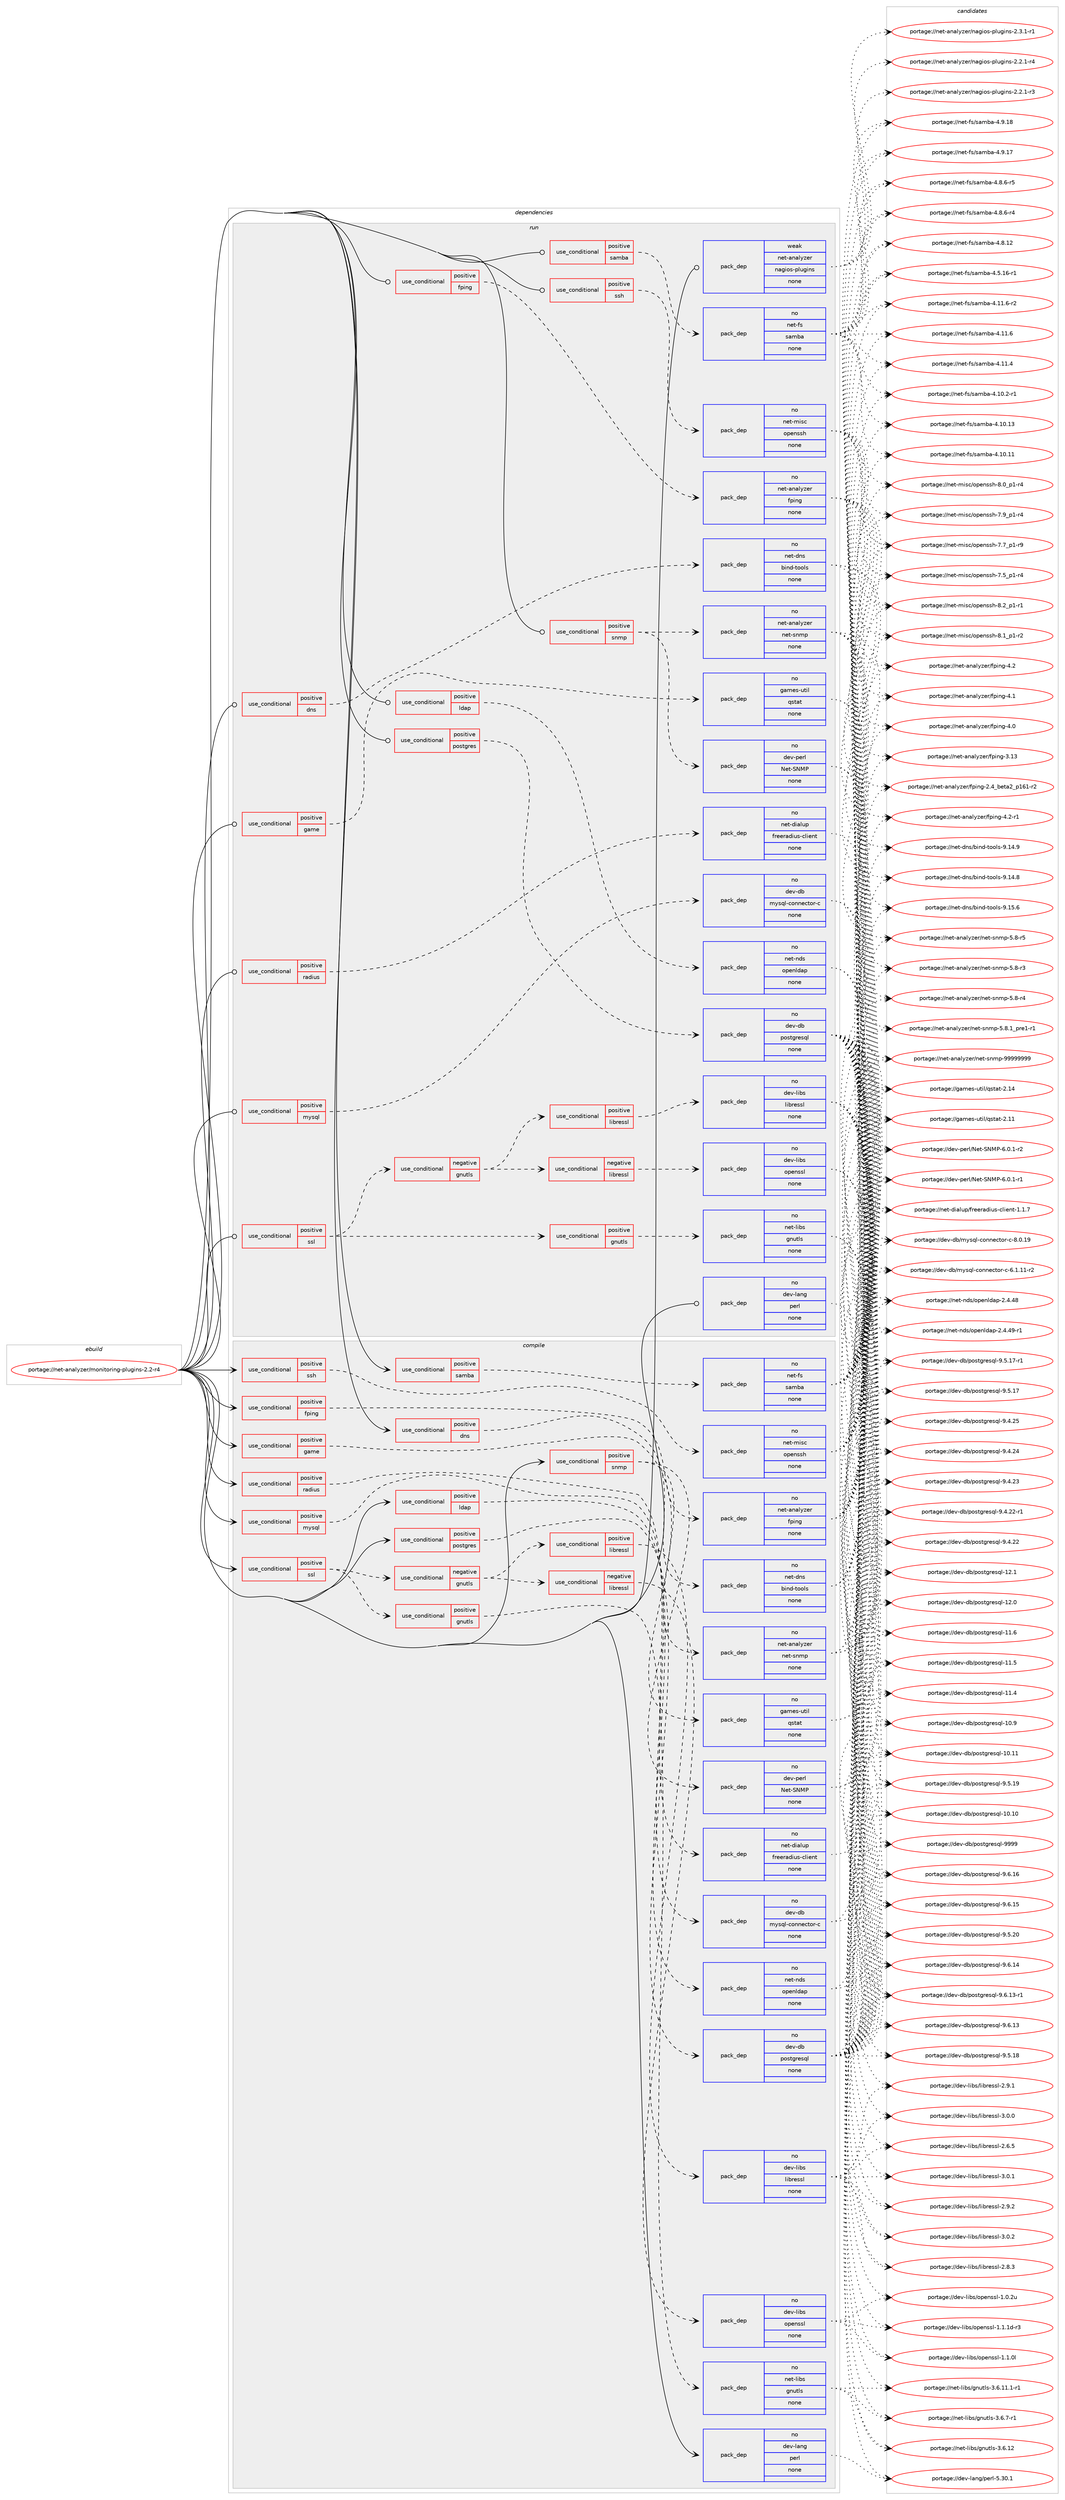 digraph prolog {

# *************
# Graph options
# *************

newrank=true;
concentrate=true;
compound=true;
graph [rankdir=LR,fontname=Helvetica,fontsize=10,ranksep=1.5];#, ranksep=2.5, nodesep=0.2];
edge  [arrowhead=vee];
node  [fontname=Helvetica,fontsize=10];

# **********
# The ebuild
# **********

subgraph cluster_leftcol {
color=gray;
rank=same;
label=<<i>ebuild</i>>;
id [label="portage://net-analyzer/monitoring-plugins-2.2-r4", color=red, width=4, href="../net-analyzer/monitoring-plugins-2.2-r4.svg"];
}

# ****************
# The dependencies
# ****************

subgraph cluster_midcol {
color=gray;
label=<<i>dependencies</i>>;
subgraph cluster_compile {
fillcolor="#eeeeee";
style=filled;
label=<<i>compile</i>>;
subgraph cond35159 {
dependency155794 [label=<<TABLE BORDER="0" CELLBORDER="1" CELLSPACING="0" CELLPADDING="4"><TR><TD ROWSPAN="3" CELLPADDING="10">use_conditional</TD></TR><TR><TD>positive</TD></TR><TR><TD>dns</TD></TR></TABLE>>, shape=none, color=red];
subgraph pack118074 {
dependency155795 [label=<<TABLE BORDER="0" CELLBORDER="1" CELLSPACING="0" CELLPADDING="4" WIDTH="220"><TR><TD ROWSPAN="6" CELLPADDING="30">pack_dep</TD></TR><TR><TD WIDTH="110">no</TD></TR><TR><TD>net-dns</TD></TR><TR><TD>bind-tools</TD></TR><TR><TD>none</TD></TR><TR><TD></TD></TR></TABLE>>, shape=none, color=blue];
}
dependency155794:e -> dependency155795:w [weight=20,style="dashed",arrowhead="vee"];
}
id:e -> dependency155794:w [weight=20,style="solid",arrowhead="vee"];
subgraph cond35160 {
dependency155796 [label=<<TABLE BORDER="0" CELLBORDER="1" CELLSPACING="0" CELLPADDING="4"><TR><TD ROWSPAN="3" CELLPADDING="10">use_conditional</TD></TR><TR><TD>positive</TD></TR><TR><TD>fping</TD></TR></TABLE>>, shape=none, color=red];
subgraph pack118075 {
dependency155797 [label=<<TABLE BORDER="0" CELLBORDER="1" CELLSPACING="0" CELLPADDING="4" WIDTH="220"><TR><TD ROWSPAN="6" CELLPADDING="30">pack_dep</TD></TR><TR><TD WIDTH="110">no</TD></TR><TR><TD>net-analyzer</TD></TR><TR><TD>fping</TD></TR><TR><TD>none</TD></TR><TR><TD></TD></TR></TABLE>>, shape=none, color=blue];
}
dependency155796:e -> dependency155797:w [weight=20,style="dashed",arrowhead="vee"];
}
id:e -> dependency155796:w [weight=20,style="solid",arrowhead="vee"];
subgraph cond35161 {
dependency155798 [label=<<TABLE BORDER="0" CELLBORDER="1" CELLSPACING="0" CELLPADDING="4"><TR><TD ROWSPAN="3" CELLPADDING="10">use_conditional</TD></TR><TR><TD>positive</TD></TR><TR><TD>game</TD></TR></TABLE>>, shape=none, color=red];
subgraph pack118076 {
dependency155799 [label=<<TABLE BORDER="0" CELLBORDER="1" CELLSPACING="0" CELLPADDING="4" WIDTH="220"><TR><TD ROWSPAN="6" CELLPADDING="30">pack_dep</TD></TR><TR><TD WIDTH="110">no</TD></TR><TR><TD>games-util</TD></TR><TR><TD>qstat</TD></TR><TR><TD>none</TD></TR><TR><TD></TD></TR></TABLE>>, shape=none, color=blue];
}
dependency155798:e -> dependency155799:w [weight=20,style="dashed",arrowhead="vee"];
}
id:e -> dependency155798:w [weight=20,style="solid",arrowhead="vee"];
subgraph cond35162 {
dependency155800 [label=<<TABLE BORDER="0" CELLBORDER="1" CELLSPACING="0" CELLPADDING="4"><TR><TD ROWSPAN="3" CELLPADDING="10">use_conditional</TD></TR><TR><TD>positive</TD></TR><TR><TD>ldap</TD></TR></TABLE>>, shape=none, color=red];
subgraph pack118077 {
dependency155801 [label=<<TABLE BORDER="0" CELLBORDER="1" CELLSPACING="0" CELLPADDING="4" WIDTH="220"><TR><TD ROWSPAN="6" CELLPADDING="30">pack_dep</TD></TR><TR><TD WIDTH="110">no</TD></TR><TR><TD>net-nds</TD></TR><TR><TD>openldap</TD></TR><TR><TD>none</TD></TR><TR><TD></TD></TR></TABLE>>, shape=none, color=blue];
}
dependency155800:e -> dependency155801:w [weight=20,style="dashed",arrowhead="vee"];
}
id:e -> dependency155800:w [weight=20,style="solid",arrowhead="vee"];
subgraph cond35163 {
dependency155802 [label=<<TABLE BORDER="0" CELLBORDER="1" CELLSPACING="0" CELLPADDING="4"><TR><TD ROWSPAN="3" CELLPADDING="10">use_conditional</TD></TR><TR><TD>positive</TD></TR><TR><TD>mysql</TD></TR></TABLE>>, shape=none, color=red];
subgraph pack118078 {
dependency155803 [label=<<TABLE BORDER="0" CELLBORDER="1" CELLSPACING="0" CELLPADDING="4" WIDTH="220"><TR><TD ROWSPAN="6" CELLPADDING="30">pack_dep</TD></TR><TR><TD WIDTH="110">no</TD></TR><TR><TD>dev-db</TD></TR><TR><TD>mysql-connector-c</TD></TR><TR><TD>none</TD></TR><TR><TD></TD></TR></TABLE>>, shape=none, color=blue];
}
dependency155802:e -> dependency155803:w [weight=20,style="dashed",arrowhead="vee"];
}
id:e -> dependency155802:w [weight=20,style="solid",arrowhead="vee"];
subgraph cond35164 {
dependency155804 [label=<<TABLE BORDER="0" CELLBORDER="1" CELLSPACING="0" CELLPADDING="4"><TR><TD ROWSPAN="3" CELLPADDING="10">use_conditional</TD></TR><TR><TD>positive</TD></TR><TR><TD>postgres</TD></TR></TABLE>>, shape=none, color=red];
subgraph pack118079 {
dependency155805 [label=<<TABLE BORDER="0" CELLBORDER="1" CELLSPACING="0" CELLPADDING="4" WIDTH="220"><TR><TD ROWSPAN="6" CELLPADDING="30">pack_dep</TD></TR><TR><TD WIDTH="110">no</TD></TR><TR><TD>dev-db</TD></TR><TR><TD>postgresql</TD></TR><TR><TD>none</TD></TR><TR><TD></TD></TR></TABLE>>, shape=none, color=blue];
}
dependency155804:e -> dependency155805:w [weight=20,style="dashed",arrowhead="vee"];
}
id:e -> dependency155804:w [weight=20,style="solid",arrowhead="vee"];
subgraph cond35165 {
dependency155806 [label=<<TABLE BORDER="0" CELLBORDER="1" CELLSPACING="0" CELLPADDING="4"><TR><TD ROWSPAN="3" CELLPADDING="10">use_conditional</TD></TR><TR><TD>positive</TD></TR><TR><TD>radius</TD></TR></TABLE>>, shape=none, color=red];
subgraph pack118080 {
dependency155807 [label=<<TABLE BORDER="0" CELLBORDER="1" CELLSPACING="0" CELLPADDING="4" WIDTH="220"><TR><TD ROWSPAN="6" CELLPADDING="30">pack_dep</TD></TR><TR><TD WIDTH="110">no</TD></TR><TR><TD>net-dialup</TD></TR><TR><TD>freeradius-client</TD></TR><TR><TD>none</TD></TR><TR><TD></TD></TR></TABLE>>, shape=none, color=blue];
}
dependency155806:e -> dependency155807:w [weight=20,style="dashed",arrowhead="vee"];
}
id:e -> dependency155806:w [weight=20,style="solid",arrowhead="vee"];
subgraph cond35166 {
dependency155808 [label=<<TABLE BORDER="0" CELLBORDER="1" CELLSPACING="0" CELLPADDING="4"><TR><TD ROWSPAN="3" CELLPADDING="10">use_conditional</TD></TR><TR><TD>positive</TD></TR><TR><TD>samba</TD></TR></TABLE>>, shape=none, color=red];
subgraph pack118081 {
dependency155809 [label=<<TABLE BORDER="0" CELLBORDER="1" CELLSPACING="0" CELLPADDING="4" WIDTH="220"><TR><TD ROWSPAN="6" CELLPADDING="30">pack_dep</TD></TR><TR><TD WIDTH="110">no</TD></TR><TR><TD>net-fs</TD></TR><TR><TD>samba</TD></TR><TR><TD>none</TD></TR><TR><TD></TD></TR></TABLE>>, shape=none, color=blue];
}
dependency155808:e -> dependency155809:w [weight=20,style="dashed",arrowhead="vee"];
}
id:e -> dependency155808:w [weight=20,style="solid",arrowhead="vee"];
subgraph cond35167 {
dependency155810 [label=<<TABLE BORDER="0" CELLBORDER="1" CELLSPACING="0" CELLPADDING="4"><TR><TD ROWSPAN="3" CELLPADDING="10">use_conditional</TD></TR><TR><TD>positive</TD></TR><TR><TD>snmp</TD></TR></TABLE>>, shape=none, color=red];
subgraph pack118082 {
dependency155811 [label=<<TABLE BORDER="0" CELLBORDER="1" CELLSPACING="0" CELLPADDING="4" WIDTH="220"><TR><TD ROWSPAN="6" CELLPADDING="30">pack_dep</TD></TR><TR><TD WIDTH="110">no</TD></TR><TR><TD>dev-perl</TD></TR><TR><TD>Net-SNMP</TD></TR><TR><TD>none</TD></TR><TR><TD></TD></TR></TABLE>>, shape=none, color=blue];
}
dependency155810:e -> dependency155811:w [weight=20,style="dashed",arrowhead="vee"];
subgraph pack118083 {
dependency155812 [label=<<TABLE BORDER="0" CELLBORDER="1" CELLSPACING="0" CELLPADDING="4" WIDTH="220"><TR><TD ROWSPAN="6" CELLPADDING="30">pack_dep</TD></TR><TR><TD WIDTH="110">no</TD></TR><TR><TD>net-analyzer</TD></TR><TR><TD>net-snmp</TD></TR><TR><TD>none</TD></TR><TR><TD></TD></TR></TABLE>>, shape=none, color=blue];
}
dependency155810:e -> dependency155812:w [weight=20,style="dashed",arrowhead="vee"];
}
id:e -> dependency155810:w [weight=20,style="solid",arrowhead="vee"];
subgraph cond35168 {
dependency155813 [label=<<TABLE BORDER="0" CELLBORDER="1" CELLSPACING="0" CELLPADDING="4"><TR><TD ROWSPAN="3" CELLPADDING="10">use_conditional</TD></TR><TR><TD>positive</TD></TR><TR><TD>ssh</TD></TR></TABLE>>, shape=none, color=red];
subgraph pack118084 {
dependency155814 [label=<<TABLE BORDER="0" CELLBORDER="1" CELLSPACING="0" CELLPADDING="4" WIDTH="220"><TR><TD ROWSPAN="6" CELLPADDING="30">pack_dep</TD></TR><TR><TD WIDTH="110">no</TD></TR><TR><TD>net-misc</TD></TR><TR><TD>openssh</TD></TR><TR><TD>none</TD></TR><TR><TD></TD></TR></TABLE>>, shape=none, color=blue];
}
dependency155813:e -> dependency155814:w [weight=20,style="dashed",arrowhead="vee"];
}
id:e -> dependency155813:w [weight=20,style="solid",arrowhead="vee"];
subgraph cond35169 {
dependency155815 [label=<<TABLE BORDER="0" CELLBORDER="1" CELLSPACING="0" CELLPADDING="4"><TR><TD ROWSPAN="3" CELLPADDING="10">use_conditional</TD></TR><TR><TD>positive</TD></TR><TR><TD>ssl</TD></TR></TABLE>>, shape=none, color=red];
subgraph cond35170 {
dependency155816 [label=<<TABLE BORDER="0" CELLBORDER="1" CELLSPACING="0" CELLPADDING="4"><TR><TD ROWSPAN="3" CELLPADDING="10">use_conditional</TD></TR><TR><TD>negative</TD></TR><TR><TD>gnutls</TD></TR></TABLE>>, shape=none, color=red];
subgraph cond35171 {
dependency155817 [label=<<TABLE BORDER="0" CELLBORDER="1" CELLSPACING="0" CELLPADDING="4"><TR><TD ROWSPAN="3" CELLPADDING="10">use_conditional</TD></TR><TR><TD>negative</TD></TR><TR><TD>libressl</TD></TR></TABLE>>, shape=none, color=red];
subgraph pack118085 {
dependency155818 [label=<<TABLE BORDER="0" CELLBORDER="1" CELLSPACING="0" CELLPADDING="4" WIDTH="220"><TR><TD ROWSPAN="6" CELLPADDING="30">pack_dep</TD></TR><TR><TD WIDTH="110">no</TD></TR><TR><TD>dev-libs</TD></TR><TR><TD>openssl</TD></TR><TR><TD>none</TD></TR><TR><TD></TD></TR></TABLE>>, shape=none, color=blue];
}
dependency155817:e -> dependency155818:w [weight=20,style="dashed",arrowhead="vee"];
}
dependency155816:e -> dependency155817:w [weight=20,style="dashed",arrowhead="vee"];
subgraph cond35172 {
dependency155819 [label=<<TABLE BORDER="0" CELLBORDER="1" CELLSPACING="0" CELLPADDING="4"><TR><TD ROWSPAN="3" CELLPADDING="10">use_conditional</TD></TR><TR><TD>positive</TD></TR><TR><TD>libressl</TD></TR></TABLE>>, shape=none, color=red];
subgraph pack118086 {
dependency155820 [label=<<TABLE BORDER="0" CELLBORDER="1" CELLSPACING="0" CELLPADDING="4" WIDTH="220"><TR><TD ROWSPAN="6" CELLPADDING="30">pack_dep</TD></TR><TR><TD WIDTH="110">no</TD></TR><TR><TD>dev-libs</TD></TR><TR><TD>libressl</TD></TR><TR><TD>none</TD></TR><TR><TD></TD></TR></TABLE>>, shape=none, color=blue];
}
dependency155819:e -> dependency155820:w [weight=20,style="dashed",arrowhead="vee"];
}
dependency155816:e -> dependency155819:w [weight=20,style="dashed",arrowhead="vee"];
}
dependency155815:e -> dependency155816:w [weight=20,style="dashed",arrowhead="vee"];
subgraph cond35173 {
dependency155821 [label=<<TABLE BORDER="0" CELLBORDER="1" CELLSPACING="0" CELLPADDING="4"><TR><TD ROWSPAN="3" CELLPADDING="10">use_conditional</TD></TR><TR><TD>positive</TD></TR><TR><TD>gnutls</TD></TR></TABLE>>, shape=none, color=red];
subgraph pack118087 {
dependency155822 [label=<<TABLE BORDER="0" CELLBORDER="1" CELLSPACING="0" CELLPADDING="4" WIDTH="220"><TR><TD ROWSPAN="6" CELLPADDING="30">pack_dep</TD></TR><TR><TD WIDTH="110">no</TD></TR><TR><TD>net-libs</TD></TR><TR><TD>gnutls</TD></TR><TR><TD>none</TD></TR><TR><TD></TD></TR></TABLE>>, shape=none, color=blue];
}
dependency155821:e -> dependency155822:w [weight=20,style="dashed",arrowhead="vee"];
}
dependency155815:e -> dependency155821:w [weight=20,style="dashed",arrowhead="vee"];
}
id:e -> dependency155815:w [weight=20,style="solid",arrowhead="vee"];
subgraph pack118088 {
dependency155823 [label=<<TABLE BORDER="0" CELLBORDER="1" CELLSPACING="0" CELLPADDING="4" WIDTH="220"><TR><TD ROWSPAN="6" CELLPADDING="30">pack_dep</TD></TR><TR><TD WIDTH="110">no</TD></TR><TR><TD>dev-lang</TD></TR><TR><TD>perl</TD></TR><TR><TD>none</TD></TR><TR><TD></TD></TR></TABLE>>, shape=none, color=blue];
}
id:e -> dependency155823:w [weight=20,style="solid",arrowhead="vee"];
}
subgraph cluster_compileandrun {
fillcolor="#eeeeee";
style=filled;
label=<<i>compile and run</i>>;
}
subgraph cluster_run {
fillcolor="#eeeeee";
style=filled;
label=<<i>run</i>>;
subgraph cond35174 {
dependency155824 [label=<<TABLE BORDER="0" CELLBORDER="1" CELLSPACING="0" CELLPADDING="4"><TR><TD ROWSPAN="3" CELLPADDING="10">use_conditional</TD></TR><TR><TD>positive</TD></TR><TR><TD>dns</TD></TR></TABLE>>, shape=none, color=red];
subgraph pack118089 {
dependency155825 [label=<<TABLE BORDER="0" CELLBORDER="1" CELLSPACING="0" CELLPADDING="4" WIDTH="220"><TR><TD ROWSPAN="6" CELLPADDING="30">pack_dep</TD></TR><TR><TD WIDTH="110">no</TD></TR><TR><TD>net-dns</TD></TR><TR><TD>bind-tools</TD></TR><TR><TD>none</TD></TR><TR><TD></TD></TR></TABLE>>, shape=none, color=blue];
}
dependency155824:e -> dependency155825:w [weight=20,style="dashed",arrowhead="vee"];
}
id:e -> dependency155824:w [weight=20,style="solid",arrowhead="odot"];
subgraph cond35175 {
dependency155826 [label=<<TABLE BORDER="0" CELLBORDER="1" CELLSPACING="0" CELLPADDING="4"><TR><TD ROWSPAN="3" CELLPADDING="10">use_conditional</TD></TR><TR><TD>positive</TD></TR><TR><TD>fping</TD></TR></TABLE>>, shape=none, color=red];
subgraph pack118090 {
dependency155827 [label=<<TABLE BORDER="0" CELLBORDER="1" CELLSPACING="0" CELLPADDING="4" WIDTH="220"><TR><TD ROWSPAN="6" CELLPADDING="30">pack_dep</TD></TR><TR><TD WIDTH="110">no</TD></TR><TR><TD>net-analyzer</TD></TR><TR><TD>fping</TD></TR><TR><TD>none</TD></TR><TR><TD></TD></TR></TABLE>>, shape=none, color=blue];
}
dependency155826:e -> dependency155827:w [weight=20,style="dashed",arrowhead="vee"];
}
id:e -> dependency155826:w [weight=20,style="solid",arrowhead="odot"];
subgraph cond35176 {
dependency155828 [label=<<TABLE BORDER="0" CELLBORDER="1" CELLSPACING="0" CELLPADDING="4"><TR><TD ROWSPAN="3" CELLPADDING="10">use_conditional</TD></TR><TR><TD>positive</TD></TR><TR><TD>game</TD></TR></TABLE>>, shape=none, color=red];
subgraph pack118091 {
dependency155829 [label=<<TABLE BORDER="0" CELLBORDER="1" CELLSPACING="0" CELLPADDING="4" WIDTH="220"><TR><TD ROWSPAN="6" CELLPADDING="30">pack_dep</TD></TR><TR><TD WIDTH="110">no</TD></TR><TR><TD>games-util</TD></TR><TR><TD>qstat</TD></TR><TR><TD>none</TD></TR><TR><TD></TD></TR></TABLE>>, shape=none, color=blue];
}
dependency155828:e -> dependency155829:w [weight=20,style="dashed",arrowhead="vee"];
}
id:e -> dependency155828:w [weight=20,style="solid",arrowhead="odot"];
subgraph cond35177 {
dependency155830 [label=<<TABLE BORDER="0" CELLBORDER="1" CELLSPACING="0" CELLPADDING="4"><TR><TD ROWSPAN="3" CELLPADDING="10">use_conditional</TD></TR><TR><TD>positive</TD></TR><TR><TD>ldap</TD></TR></TABLE>>, shape=none, color=red];
subgraph pack118092 {
dependency155831 [label=<<TABLE BORDER="0" CELLBORDER="1" CELLSPACING="0" CELLPADDING="4" WIDTH="220"><TR><TD ROWSPAN="6" CELLPADDING="30">pack_dep</TD></TR><TR><TD WIDTH="110">no</TD></TR><TR><TD>net-nds</TD></TR><TR><TD>openldap</TD></TR><TR><TD>none</TD></TR><TR><TD></TD></TR></TABLE>>, shape=none, color=blue];
}
dependency155830:e -> dependency155831:w [weight=20,style="dashed",arrowhead="vee"];
}
id:e -> dependency155830:w [weight=20,style="solid",arrowhead="odot"];
subgraph cond35178 {
dependency155832 [label=<<TABLE BORDER="0" CELLBORDER="1" CELLSPACING="0" CELLPADDING="4"><TR><TD ROWSPAN="3" CELLPADDING="10">use_conditional</TD></TR><TR><TD>positive</TD></TR><TR><TD>mysql</TD></TR></TABLE>>, shape=none, color=red];
subgraph pack118093 {
dependency155833 [label=<<TABLE BORDER="0" CELLBORDER="1" CELLSPACING="0" CELLPADDING="4" WIDTH="220"><TR><TD ROWSPAN="6" CELLPADDING="30">pack_dep</TD></TR><TR><TD WIDTH="110">no</TD></TR><TR><TD>dev-db</TD></TR><TR><TD>mysql-connector-c</TD></TR><TR><TD>none</TD></TR><TR><TD></TD></TR></TABLE>>, shape=none, color=blue];
}
dependency155832:e -> dependency155833:w [weight=20,style="dashed",arrowhead="vee"];
}
id:e -> dependency155832:w [weight=20,style="solid",arrowhead="odot"];
subgraph cond35179 {
dependency155834 [label=<<TABLE BORDER="0" CELLBORDER="1" CELLSPACING="0" CELLPADDING="4"><TR><TD ROWSPAN="3" CELLPADDING="10">use_conditional</TD></TR><TR><TD>positive</TD></TR><TR><TD>postgres</TD></TR></TABLE>>, shape=none, color=red];
subgraph pack118094 {
dependency155835 [label=<<TABLE BORDER="0" CELLBORDER="1" CELLSPACING="0" CELLPADDING="4" WIDTH="220"><TR><TD ROWSPAN="6" CELLPADDING="30">pack_dep</TD></TR><TR><TD WIDTH="110">no</TD></TR><TR><TD>dev-db</TD></TR><TR><TD>postgresql</TD></TR><TR><TD>none</TD></TR><TR><TD></TD></TR></TABLE>>, shape=none, color=blue];
}
dependency155834:e -> dependency155835:w [weight=20,style="dashed",arrowhead="vee"];
}
id:e -> dependency155834:w [weight=20,style="solid",arrowhead="odot"];
subgraph cond35180 {
dependency155836 [label=<<TABLE BORDER="0" CELLBORDER="1" CELLSPACING="0" CELLPADDING="4"><TR><TD ROWSPAN="3" CELLPADDING="10">use_conditional</TD></TR><TR><TD>positive</TD></TR><TR><TD>radius</TD></TR></TABLE>>, shape=none, color=red];
subgraph pack118095 {
dependency155837 [label=<<TABLE BORDER="0" CELLBORDER="1" CELLSPACING="0" CELLPADDING="4" WIDTH="220"><TR><TD ROWSPAN="6" CELLPADDING="30">pack_dep</TD></TR><TR><TD WIDTH="110">no</TD></TR><TR><TD>net-dialup</TD></TR><TR><TD>freeradius-client</TD></TR><TR><TD>none</TD></TR><TR><TD></TD></TR></TABLE>>, shape=none, color=blue];
}
dependency155836:e -> dependency155837:w [weight=20,style="dashed",arrowhead="vee"];
}
id:e -> dependency155836:w [weight=20,style="solid",arrowhead="odot"];
subgraph cond35181 {
dependency155838 [label=<<TABLE BORDER="0" CELLBORDER="1" CELLSPACING="0" CELLPADDING="4"><TR><TD ROWSPAN="3" CELLPADDING="10">use_conditional</TD></TR><TR><TD>positive</TD></TR><TR><TD>samba</TD></TR></TABLE>>, shape=none, color=red];
subgraph pack118096 {
dependency155839 [label=<<TABLE BORDER="0" CELLBORDER="1" CELLSPACING="0" CELLPADDING="4" WIDTH="220"><TR><TD ROWSPAN="6" CELLPADDING="30">pack_dep</TD></TR><TR><TD WIDTH="110">no</TD></TR><TR><TD>net-fs</TD></TR><TR><TD>samba</TD></TR><TR><TD>none</TD></TR><TR><TD></TD></TR></TABLE>>, shape=none, color=blue];
}
dependency155838:e -> dependency155839:w [weight=20,style="dashed",arrowhead="vee"];
}
id:e -> dependency155838:w [weight=20,style="solid",arrowhead="odot"];
subgraph cond35182 {
dependency155840 [label=<<TABLE BORDER="0" CELLBORDER="1" CELLSPACING="0" CELLPADDING="4"><TR><TD ROWSPAN="3" CELLPADDING="10">use_conditional</TD></TR><TR><TD>positive</TD></TR><TR><TD>snmp</TD></TR></TABLE>>, shape=none, color=red];
subgraph pack118097 {
dependency155841 [label=<<TABLE BORDER="0" CELLBORDER="1" CELLSPACING="0" CELLPADDING="4" WIDTH="220"><TR><TD ROWSPAN="6" CELLPADDING="30">pack_dep</TD></TR><TR><TD WIDTH="110">no</TD></TR><TR><TD>dev-perl</TD></TR><TR><TD>Net-SNMP</TD></TR><TR><TD>none</TD></TR><TR><TD></TD></TR></TABLE>>, shape=none, color=blue];
}
dependency155840:e -> dependency155841:w [weight=20,style="dashed",arrowhead="vee"];
subgraph pack118098 {
dependency155842 [label=<<TABLE BORDER="0" CELLBORDER="1" CELLSPACING="0" CELLPADDING="4" WIDTH="220"><TR><TD ROWSPAN="6" CELLPADDING="30">pack_dep</TD></TR><TR><TD WIDTH="110">no</TD></TR><TR><TD>net-analyzer</TD></TR><TR><TD>net-snmp</TD></TR><TR><TD>none</TD></TR><TR><TD></TD></TR></TABLE>>, shape=none, color=blue];
}
dependency155840:e -> dependency155842:w [weight=20,style="dashed",arrowhead="vee"];
}
id:e -> dependency155840:w [weight=20,style="solid",arrowhead="odot"];
subgraph cond35183 {
dependency155843 [label=<<TABLE BORDER="0" CELLBORDER="1" CELLSPACING="0" CELLPADDING="4"><TR><TD ROWSPAN="3" CELLPADDING="10">use_conditional</TD></TR><TR><TD>positive</TD></TR><TR><TD>ssh</TD></TR></TABLE>>, shape=none, color=red];
subgraph pack118099 {
dependency155844 [label=<<TABLE BORDER="0" CELLBORDER="1" CELLSPACING="0" CELLPADDING="4" WIDTH="220"><TR><TD ROWSPAN="6" CELLPADDING="30">pack_dep</TD></TR><TR><TD WIDTH="110">no</TD></TR><TR><TD>net-misc</TD></TR><TR><TD>openssh</TD></TR><TR><TD>none</TD></TR><TR><TD></TD></TR></TABLE>>, shape=none, color=blue];
}
dependency155843:e -> dependency155844:w [weight=20,style="dashed",arrowhead="vee"];
}
id:e -> dependency155843:w [weight=20,style="solid",arrowhead="odot"];
subgraph cond35184 {
dependency155845 [label=<<TABLE BORDER="0" CELLBORDER="1" CELLSPACING="0" CELLPADDING="4"><TR><TD ROWSPAN="3" CELLPADDING="10">use_conditional</TD></TR><TR><TD>positive</TD></TR><TR><TD>ssl</TD></TR></TABLE>>, shape=none, color=red];
subgraph cond35185 {
dependency155846 [label=<<TABLE BORDER="0" CELLBORDER="1" CELLSPACING="0" CELLPADDING="4"><TR><TD ROWSPAN="3" CELLPADDING="10">use_conditional</TD></TR><TR><TD>negative</TD></TR><TR><TD>gnutls</TD></TR></TABLE>>, shape=none, color=red];
subgraph cond35186 {
dependency155847 [label=<<TABLE BORDER="0" CELLBORDER="1" CELLSPACING="0" CELLPADDING="4"><TR><TD ROWSPAN="3" CELLPADDING="10">use_conditional</TD></TR><TR><TD>negative</TD></TR><TR><TD>libressl</TD></TR></TABLE>>, shape=none, color=red];
subgraph pack118100 {
dependency155848 [label=<<TABLE BORDER="0" CELLBORDER="1" CELLSPACING="0" CELLPADDING="4" WIDTH="220"><TR><TD ROWSPAN="6" CELLPADDING="30">pack_dep</TD></TR><TR><TD WIDTH="110">no</TD></TR><TR><TD>dev-libs</TD></TR><TR><TD>openssl</TD></TR><TR><TD>none</TD></TR><TR><TD></TD></TR></TABLE>>, shape=none, color=blue];
}
dependency155847:e -> dependency155848:w [weight=20,style="dashed",arrowhead="vee"];
}
dependency155846:e -> dependency155847:w [weight=20,style="dashed",arrowhead="vee"];
subgraph cond35187 {
dependency155849 [label=<<TABLE BORDER="0" CELLBORDER="1" CELLSPACING="0" CELLPADDING="4"><TR><TD ROWSPAN="3" CELLPADDING="10">use_conditional</TD></TR><TR><TD>positive</TD></TR><TR><TD>libressl</TD></TR></TABLE>>, shape=none, color=red];
subgraph pack118101 {
dependency155850 [label=<<TABLE BORDER="0" CELLBORDER="1" CELLSPACING="0" CELLPADDING="4" WIDTH="220"><TR><TD ROWSPAN="6" CELLPADDING="30">pack_dep</TD></TR><TR><TD WIDTH="110">no</TD></TR><TR><TD>dev-libs</TD></TR><TR><TD>libressl</TD></TR><TR><TD>none</TD></TR><TR><TD></TD></TR></TABLE>>, shape=none, color=blue];
}
dependency155849:e -> dependency155850:w [weight=20,style="dashed",arrowhead="vee"];
}
dependency155846:e -> dependency155849:w [weight=20,style="dashed",arrowhead="vee"];
}
dependency155845:e -> dependency155846:w [weight=20,style="dashed",arrowhead="vee"];
subgraph cond35188 {
dependency155851 [label=<<TABLE BORDER="0" CELLBORDER="1" CELLSPACING="0" CELLPADDING="4"><TR><TD ROWSPAN="3" CELLPADDING="10">use_conditional</TD></TR><TR><TD>positive</TD></TR><TR><TD>gnutls</TD></TR></TABLE>>, shape=none, color=red];
subgraph pack118102 {
dependency155852 [label=<<TABLE BORDER="0" CELLBORDER="1" CELLSPACING="0" CELLPADDING="4" WIDTH="220"><TR><TD ROWSPAN="6" CELLPADDING="30">pack_dep</TD></TR><TR><TD WIDTH="110">no</TD></TR><TR><TD>net-libs</TD></TR><TR><TD>gnutls</TD></TR><TR><TD>none</TD></TR><TR><TD></TD></TR></TABLE>>, shape=none, color=blue];
}
dependency155851:e -> dependency155852:w [weight=20,style="dashed",arrowhead="vee"];
}
dependency155845:e -> dependency155851:w [weight=20,style="dashed",arrowhead="vee"];
}
id:e -> dependency155845:w [weight=20,style="solid",arrowhead="odot"];
subgraph pack118103 {
dependency155853 [label=<<TABLE BORDER="0" CELLBORDER="1" CELLSPACING="0" CELLPADDING="4" WIDTH="220"><TR><TD ROWSPAN="6" CELLPADDING="30">pack_dep</TD></TR><TR><TD WIDTH="110">no</TD></TR><TR><TD>dev-lang</TD></TR><TR><TD>perl</TD></TR><TR><TD>none</TD></TR><TR><TD></TD></TR></TABLE>>, shape=none, color=blue];
}
id:e -> dependency155853:w [weight=20,style="solid",arrowhead="odot"];
subgraph pack118104 {
dependency155854 [label=<<TABLE BORDER="0" CELLBORDER="1" CELLSPACING="0" CELLPADDING="4" WIDTH="220"><TR><TD ROWSPAN="6" CELLPADDING="30">pack_dep</TD></TR><TR><TD WIDTH="110">weak</TD></TR><TR><TD>net-analyzer</TD></TR><TR><TD>nagios-plugins</TD></TR><TR><TD>none</TD></TR><TR><TD></TD></TR></TABLE>>, shape=none, color=blue];
}
id:e -> dependency155854:w [weight=20,style="solid",arrowhead="odot"];
}
}

# **************
# The candidates
# **************

subgraph cluster_choices {
rank=same;
color=gray;
label=<<i>candidates</i>>;

subgraph choice118074 {
color=black;
nodesep=1;
choice1101011164510011011547981051101004511611111110811545574649534654 [label="portage://net-dns/bind-tools-9.15.6", color=red, width=4,href="../net-dns/bind-tools-9.15.6.svg"];
choice1101011164510011011547981051101004511611111110811545574649524657 [label="portage://net-dns/bind-tools-9.14.9", color=red, width=4,href="../net-dns/bind-tools-9.14.9.svg"];
choice1101011164510011011547981051101004511611111110811545574649524656 [label="portage://net-dns/bind-tools-9.14.8", color=red, width=4,href="../net-dns/bind-tools-9.14.8.svg"];
dependency155795:e -> choice1101011164510011011547981051101004511611111110811545574649534654:w [style=dotted,weight="100"];
dependency155795:e -> choice1101011164510011011547981051101004511611111110811545574649524657:w [style=dotted,weight="100"];
dependency155795:e -> choice1101011164510011011547981051101004511611111110811545574649524656:w [style=dotted,weight="100"];
}
subgraph choice118075 {
color=black;
nodesep=1;
choice11010111645971109710812112210111447102112105110103455246504511449 [label="portage://net-analyzer/fping-4.2-r1", color=red, width=4,href="../net-analyzer/fping-4.2-r1.svg"];
choice1101011164597110971081211221011144710211210511010345524650 [label="portage://net-analyzer/fping-4.2", color=red, width=4,href="../net-analyzer/fping-4.2.svg"];
choice1101011164597110971081211221011144710211210511010345524649 [label="portage://net-analyzer/fping-4.1", color=red, width=4,href="../net-analyzer/fping-4.1.svg"];
choice1101011164597110971081211221011144710211210511010345524648 [label="portage://net-analyzer/fping-4.0", color=red, width=4,href="../net-analyzer/fping-4.0.svg"];
choice110101116459711097108121122101114471021121051101034551464951 [label="portage://net-analyzer/fping-3.13", color=red, width=4,href="../net-analyzer/fping-3.13.svg"];
choice110101116459711097108121122101114471021121051101034550465295981011169750951124954494511450 [label="portage://net-analyzer/fping-2.4_beta2_p161-r2", color=red, width=4,href="../net-analyzer/fping-2.4_beta2_p161-r2.svg"];
dependency155797:e -> choice11010111645971109710812112210111447102112105110103455246504511449:w [style=dotted,weight="100"];
dependency155797:e -> choice1101011164597110971081211221011144710211210511010345524650:w [style=dotted,weight="100"];
dependency155797:e -> choice1101011164597110971081211221011144710211210511010345524649:w [style=dotted,weight="100"];
dependency155797:e -> choice1101011164597110971081211221011144710211210511010345524648:w [style=dotted,weight="100"];
dependency155797:e -> choice110101116459711097108121122101114471021121051101034551464951:w [style=dotted,weight="100"];
dependency155797:e -> choice110101116459711097108121122101114471021121051101034550465295981011169750951124954494511450:w [style=dotted,weight="100"];
}
subgraph choice118076 {
color=black;
nodesep=1;
choice103971091011154511711610510847113115116971164550464952 [label="portage://games-util/qstat-2.14", color=red, width=4,href="../games-util/qstat-2.14.svg"];
choice103971091011154511711610510847113115116971164550464949 [label="portage://games-util/qstat-2.11", color=red, width=4,href="../games-util/qstat-2.11.svg"];
dependency155799:e -> choice103971091011154511711610510847113115116971164550464952:w [style=dotted,weight="100"];
dependency155799:e -> choice103971091011154511711610510847113115116971164550464949:w [style=dotted,weight="100"];
}
subgraph choice118077 {
color=black;
nodesep=1;
choice110101116451101001154711111210111010810097112455046524652574511449 [label="portage://net-nds/openldap-2.4.49-r1", color=red, width=4,href="../net-nds/openldap-2.4.49-r1.svg"];
choice11010111645110100115471111121011101081009711245504652465256 [label="portage://net-nds/openldap-2.4.48", color=red, width=4,href="../net-nds/openldap-2.4.48.svg"];
dependency155801:e -> choice110101116451101001154711111210111010810097112455046524652574511449:w [style=dotted,weight="100"];
dependency155801:e -> choice11010111645110100115471111121011101081009711245504652465256:w [style=dotted,weight="100"];
}
subgraph choice118078 {
color=black;
nodesep=1;
choice100101118451009847109121115113108459911111011010199116111114459945564648464957 [label="portage://dev-db/mysql-connector-c-8.0.19", color=red, width=4,href="../dev-db/mysql-connector-c-8.0.19.svg"];
choice1001011184510098471091211151131084599111110110101991161111144599455446494649494511450 [label="portage://dev-db/mysql-connector-c-6.1.11-r2", color=red, width=4,href="../dev-db/mysql-connector-c-6.1.11-r2.svg"];
dependency155803:e -> choice100101118451009847109121115113108459911111011010199116111114459945564648464957:w [style=dotted,weight="100"];
dependency155803:e -> choice1001011184510098471091211151131084599111110110101991161111144599455446494649494511450:w [style=dotted,weight="100"];
}
subgraph choice118079 {
color=black;
nodesep=1;
choice1001011184510098471121111151161031141011151131084557575757 [label="portage://dev-db/postgresql-9999", color=red, width=4,href="../dev-db/postgresql-9999.svg"];
choice10010111845100984711211111511610311410111511310845574654464954 [label="portage://dev-db/postgresql-9.6.16", color=red, width=4,href="../dev-db/postgresql-9.6.16.svg"];
choice10010111845100984711211111511610311410111511310845574654464953 [label="portage://dev-db/postgresql-9.6.15", color=red, width=4,href="../dev-db/postgresql-9.6.15.svg"];
choice10010111845100984711211111511610311410111511310845574654464952 [label="portage://dev-db/postgresql-9.6.14", color=red, width=4,href="../dev-db/postgresql-9.6.14.svg"];
choice100101118451009847112111115116103114101115113108455746544649514511449 [label="portage://dev-db/postgresql-9.6.13-r1", color=red, width=4,href="../dev-db/postgresql-9.6.13-r1.svg"];
choice10010111845100984711211111511610311410111511310845574654464951 [label="portage://dev-db/postgresql-9.6.13", color=red, width=4,href="../dev-db/postgresql-9.6.13.svg"];
choice10010111845100984711211111511610311410111511310845574653465048 [label="portage://dev-db/postgresql-9.5.20", color=red, width=4,href="../dev-db/postgresql-9.5.20.svg"];
choice10010111845100984711211111511610311410111511310845574653464957 [label="portage://dev-db/postgresql-9.5.19", color=red, width=4,href="../dev-db/postgresql-9.5.19.svg"];
choice10010111845100984711211111511610311410111511310845574653464956 [label="portage://dev-db/postgresql-9.5.18", color=red, width=4,href="../dev-db/postgresql-9.5.18.svg"];
choice100101118451009847112111115116103114101115113108455746534649554511449 [label="portage://dev-db/postgresql-9.5.17-r1", color=red, width=4,href="../dev-db/postgresql-9.5.17-r1.svg"];
choice10010111845100984711211111511610311410111511310845574653464955 [label="portage://dev-db/postgresql-9.5.17", color=red, width=4,href="../dev-db/postgresql-9.5.17.svg"];
choice10010111845100984711211111511610311410111511310845574652465053 [label="portage://dev-db/postgresql-9.4.25", color=red, width=4,href="../dev-db/postgresql-9.4.25.svg"];
choice10010111845100984711211111511610311410111511310845574652465052 [label="portage://dev-db/postgresql-9.4.24", color=red, width=4,href="../dev-db/postgresql-9.4.24.svg"];
choice10010111845100984711211111511610311410111511310845574652465051 [label="portage://dev-db/postgresql-9.4.23", color=red, width=4,href="../dev-db/postgresql-9.4.23.svg"];
choice100101118451009847112111115116103114101115113108455746524650504511449 [label="portage://dev-db/postgresql-9.4.22-r1", color=red, width=4,href="../dev-db/postgresql-9.4.22-r1.svg"];
choice10010111845100984711211111511610311410111511310845574652465050 [label="portage://dev-db/postgresql-9.4.22", color=red, width=4,href="../dev-db/postgresql-9.4.22.svg"];
choice1001011184510098471121111151161031141011151131084549504649 [label="portage://dev-db/postgresql-12.1", color=red, width=4,href="../dev-db/postgresql-12.1.svg"];
choice1001011184510098471121111151161031141011151131084549504648 [label="portage://dev-db/postgresql-12.0", color=red, width=4,href="../dev-db/postgresql-12.0.svg"];
choice1001011184510098471121111151161031141011151131084549494654 [label="portage://dev-db/postgresql-11.6", color=red, width=4,href="../dev-db/postgresql-11.6.svg"];
choice1001011184510098471121111151161031141011151131084549494653 [label="portage://dev-db/postgresql-11.5", color=red, width=4,href="../dev-db/postgresql-11.5.svg"];
choice1001011184510098471121111151161031141011151131084549494652 [label="portage://dev-db/postgresql-11.4", color=red, width=4,href="../dev-db/postgresql-11.4.svg"];
choice1001011184510098471121111151161031141011151131084549484657 [label="portage://dev-db/postgresql-10.9", color=red, width=4,href="../dev-db/postgresql-10.9.svg"];
choice100101118451009847112111115116103114101115113108454948464949 [label="portage://dev-db/postgresql-10.11", color=red, width=4,href="../dev-db/postgresql-10.11.svg"];
choice100101118451009847112111115116103114101115113108454948464948 [label="portage://dev-db/postgresql-10.10", color=red, width=4,href="../dev-db/postgresql-10.10.svg"];
dependency155805:e -> choice1001011184510098471121111151161031141011151131084557575757:w [style=dotted,weight="100"];
dependency155805:e -> choice10010111845100984711211111511610311410111511310845574654464954:w [style=dotted,weight="100"];
dependency155805:e -> choice10010111845100984711211111511610311410111511310845574654464953:w [style=dotted,weight="100"];
dependency155805:e -> choice10010111845100984711211111511610311410111511310845574654464952:w [style=dotted,weight="100"];
dependency155805:e -> choice100101118451009847112111115116103114101115113108455746544649514511449:w [style=dotted,weight="100"];
dependency155805:e -> choice10010111845100984711211111511610311410111511310845574654464951:w [style=dotted,weight="100"];
dependency155805:e -> choice10010111845100984711211111511610311410111511310845574653465048:w [style=dotted,weight="100"];
dependency155805:e -> choice10010111845100984711211111511610311410111511310845574653464957:w [style=dotted,weight="100"];
dependency155805:e -> choice10010111845100984711211111511610311410111511310845574653464956:w [style=dotted,weight="100"];
dependency155805:e -> choice100101118451009847112111115116103114101115113108455746534649554511449:w [style=dotted,weight="100"];
dependency155805:e -> choice10010111845100984711211111511610311410111511310845574653464955:w [style=dotted,weight="100"];
dependency155805:e -> choice10010111845100984711211111511610311410111511310845574652465053:w [style=dotted,weight="100"];
dependency155805:e -> choice10010111845100984711211111511610311410111511310845574652465052:w [style=dotted,weight="100"];
dependency155805:e -> choice10010111845100984711211111511610311410111511310845574652465051:w [style=dotted,weight="100"];
dependency155805:e -> choice100101118451009847112111115116103114101115113108455746524650504511449:w [style=dotted,weight="100"];
dependency155805:e -> choice10010111845100984711211111511610311410111511310845574652465050:w [style=dotted,weight="100"];
dependency155805:e -> choice1001011184510098471121111151161031141011151131084549504649:w [style=dotted,weight="100"];
dependency155805:e -> choice1001011184510098471121111151161031141011151131084549504648:w [style=dotted,weight="100"];
dependency155805:e -> choice1001011184510098471121111151161031141011151131084549494654:w [style=dotted,weight="100"];
dependency155805:e -> choice1001011184510098471121111151161031141011151131084549494653:w [style=dotted,weight="100"];
dependency155805:e -> choice1001011184510098471121111151161031141011151131084549494652:w [style=dotted,weight="100"];
dependency155805:e -> choice1001011184510098471121111151161031141011151131084549484657:w [style=dotted,weight="100"];
dependency155805:e -> choice100101118451009847112111115116103114101115113108454948464949:w [style=dotted,weight="100"];
dependency155805:e -> choice100101118451009847112111115116103114101115113108454948464948:w [style=dotted,weight="100"];
}
subgraph choice118080 {
color=black;
nodesep=1;
choice110101116451001059710811711247102114101101114971001051171154599108105101110116454946494655 [label="portage://net-dialup/freeradius-client-1.1.7", color=red, width=4,href="../net-dialup/freeradius-client-1.1.7.svg"];
dependency155807:e -> choice110101116451001059710811711247102114101101114971001051171154599108105101110116454946494655:w [style=dotted,weight="100"];
}
subgraph choice118081 {
color=black;
nodesep=1;
choice110101116451021154711597109989745524657464956 [label="portage://net-fs/samba-4.9.18", color=red, width=4,href="../net-fs/samba-4.9.18.svg"];
choice110101116451021154711597109989745524657464955 [label="portage://net-fs/samba-4.9.17", color=red, width=4,href="../net-fs/samba-4.9.17.svg"];
choice11010111645102115471159710998974552465646544511453 [label="portage://net-fs/samba-4.8.6-r5", color=red, width=4,href="../net-fs/samba-4.8.6-r5.svg"];
choice11010111645102115471159710998974552465646544511452 [label="portage://net-fs/samba-4.8.6-r4", color=red, width=4,href="../net-fs/samba-4.8.6-r4.svg"];
choice110101116451021154711597109989745524656464950 [label="portage://net-fs/samba-4.8.12", color=red, width=4,href="../net-fs/samba-4.8.12.svg"];
choice1101011164510211547115971099897455246534649544511449 [label="portage://net-fs/samba-4.5.16-r1", color=red, width=4,href="../net-fs/samba-4.5.16-r1.svg"];
choice1101011164510211547115971099897455246494946544511450 [label="portage://net-fs/samba-4.11.6-r2", color=red, width=4,href="../net-fs/samba-4.11.6-r2.svg"];
choice110101116451021154711597109989745524649494654 [label="portage://net-fs/samba-4.11.6", color=red, width=4,href="../net-fs/samba-4.11.6.svg"];
choice110101116451021154711597109989745524649494652 [label="portage://net-fs/samba-4.11.4", color=red, width=4,href="../net-fs/samba-4.11.4.svg"];
choice1101011164510211547115971099897455246494846504511449 [label="portage://net-fs/samba-4.10.2-r1", color=red, width=4,href="../net-fs/samba-4.10.2-r1.svg"];
choice11010111645102115471159710998974552464948464951 [label="portage://net-fs/samba-4.10.13", color=red, width=4,href="../net-fs/samba-4.10.13.svg"];
choice11010111645102115471159710998974552464948464949 [label="portage://net-fs/samba-4.10.11", color=red, width=4,href="../net-fs/samba-4.10.11.svg"];
dependency155809:e -> choice110101116451021154711597109989745524657464956:w [style=dotted,weight="100"];
dependency155809:e -> choice110101116451021154711597109989745524657464955:w [style=dotted,weight="100"];
dependency155809:e -> choice11010111645102115471159710998974552465646544511453:w [style=dotted,weight="100"];
dependency155809:e -> choice11010111645102115471159710998974552465646544511452:w [style=dotted,weight="100"];
dependency155809:e -> choice110101116451021154711597109989745524656464950:w [style=dotted,weight="100"];
dependency155809:e -> choice1101011164510211547115971099897455246534649544511449:w [style=dotted,weight="100"];
dependency155809:e -> choice1101011164510211547115971099897455246494946544511450:w [style=dotted,weight="100"];
dependency155809:e -> choice110101116451021154711597109989745524649494654:w [style=dotted,weight="100"];
dependency155809:e -> choice110101116451021154711597109989745524649494652:w [style=dotted,weight="100"];
dependency155809:e -> choice1101011164510211547115971099897455246494846504511449:w [style=dotted,weight="100"];
dependency155809:e -> choice11010111645102115471159710998974552464948464951:w [style=dotted,weight="100"];
dependency155809:e -> choice11010111645102115471159710998974552464948464949:w [style=dotted,weight="100"];
}
subgraph choice118082 {
color=black;
nodesep=1;
choice10010111845112101114108477810111645837877804554464846494511450 [label="portage://dev-perl/Net-SNMP-6.0.1-r2", color=red, width=4,href="../dev-perl/Net-SNMP-6.0.1-r2.svg"];
choice10010111845112101114108477810111645837877804554464846494511449 [label="portage://dev-perl/Net-SNMP-6.0.1-r1", color=red, width=4,href="../dev-perl/Net-SNMP-6.0.1-r1.svg"];
dependency155811:e -> choice10010111845112101114108477810111645837877804554464846494511450:w [style=dotted,weight="100"];
dependency155811:e -> choice10010111845112101114108477810111645837877804554464846494511449:w [style=dotted,weight="100"];
}
subgraph choice118083 {
color=black;
nodesep=1;
choice1101011164597110971081211221011144711010111645115110109112455757575757575757 [label="portage://net-analyzer/net-snmp-99999999", color=red, width=4,href="../net-analyzer/net-snmp-99999999.svg"];
choice110101116459711097108121122101114471101011164511511010911245534656464995112114101494511449 [label="portage://net-analyzer/net-snmp-5.8.1_pre1-r1", color=red, width=4,href="../net-analyzer/net-snmp-5.8.1_pre1-r1.svg"];
choice1101011164597110971081211221011144711010111645115110109112455346564511453 [label="portage://net-analyzer/net-snmp-5.8-r5", color=red, width=4,href="../net-analyzer/net-snmp-5.8-r5.svg"];
choice1101011164597110971081211221011144711010111645115110109112455346564511452 [label="portage://net-analyzer/net-snmp-5.8-r4", color=red, width=4,href="../net-analyzer/net-snmp-5.8-r4.svg"];
choice1101011164597110971081211221011144711010111645115110109112455346564511451 [label="portage://net-analyzer/net-snmp-5.8-r3", color=red, width=4,href="../net-analyzer/net-snmp-5.8-r3.svg"];
dependency155812:e -> choice1101011164597110971081211221011144711010111645115110109112455757575757575757:w [style=dotted,weight="100"];
dependency155812:e -> choice110101116459711097108121122101114471101011164511511010911245534656464995112114101494511449:w [style=dotted,weight="100"];
dependency155812:e -> choice1101011164597110971081211221011144711010111645115110109112455346564511453:w [style=dotted,weight="100"];
dependency155812:e -> choice1101011164597110971081211221011144711010111645115110109112455346564511452:w [style=dotted,weight="100"];
dependency155812:e -> choice1101011164597110971081211221011144711010111645115110109112455346564511451:w [style=dotted,weight="100"];
}
subgraph choice118084 {
color=black;
nodesep=1;
choice1101011164510910511599471111121011101151151044556465095112494511449 [label="portage://net-misc/openssh-8.2_p1-r1", color=red, width=4,href="../net-misc/openssh-8.2_p1-r1.svg"];
choice1101011164510910511599471111121011101151151044556464995112494511450 [label="portage://net-misc/openssh-8.1_p1-r2", color=red, width=4,href="../net-misc/openssh-8.1_p1-r2.svg"];
choice1101011164510910511599471111121011101151151044556464895112494511452 [label="portage://net-misc/openssh-8.0_p1-r4", color=red, width=4,href="../net-misc/openssh-8.0_p1-r4.svg"];
choice1101011164510910511599471111121011101151151044555465795112494511452 [label="portage://net-misc/openssh-7.9_p1-r4", color=red, width=4,href="../net-misc/openssh-7.9_p1-r4.svg"];
choice1101011164510910511599471111121011101151151044555465595112494511457 [label="portage://net-misc/openssh-7.7_p1-r9", color=red, width=4,href="../net-misc/openssh-7.7_p1-r9.svg"];
choice1101011164510910511599471111121011101151151044555465395112494511452 [label="portage://net-misc/openssh-7.5_p1-r4", color=red, width=4,href="../net-misc/openssh-7.5_p1-r4.svg"];
dependency155814:e -> choice1101011164510910511599471111121011101151151044556465095112494511449:w [style=dotted,weight="100"];
dependency155814:e -> choice1101011164510910511599471111121011101151151044556464995112494511450:w [style=dotted,weight="100"];
dependency155814:e -> choice1101011164510910511599471111121011101151151044556464895112494511452:w [style=dotted,weight="100"];
dependency155814:e -> choice1101011164510910511599471111121011101151151044555465795112494511452:w [style=dotted,weight="100"];
dependency155814:e -> choice1101011164510910511599471111121011101151151044555465595112494511457:w [style=dotted,weight="100"];
dependency155814:e -> choice1101011164510910511599471111121011101151151044555465395112494511452:w [style=dotted,weight="100"];
}
subgraph choice118085 {
color=black;
nodesep=1;
choice1001011184510810598115471111121011101151151084549464946491004511451 [label="portage://dev-libs/openssl-1.1.1d-r3", color=red, width=4,href="../dev-libs/openssl-1.1.1d-r3.svg"];
choice100101118451081059811547111112101110115115108454946494648108 [label="portage://dev-libs/openssl-1.1.0l", color=red, width=4,href="../dev-libs/openssl-1.1.0l.svg"];
choice100101118451081059811547111112101110115115108454946484650117 [label="portage://dev-libs/openssl-1.0.2u", color=red, width=4,href="../dev-libs/openssl-1.0.2u.svg"];
dependency155818:e -> choice1001011184510810598115471111121011101151151084549464946491004511451:w [style=dotted,weight="100"];
dependency155818:e -> choice100101118451081059811547111112101110115115108454946494648108:w [style=dotted,weight="100"];
dependency155818:e -> choice100101118451081059811547111112101110115115108454946484650117:w [style=dotted,weight="100"];
}
subgraph choice118086 {
color=black;
nodesep=1;
choice10010111845108105981154710810598114101115115108455146484650 [label="portage://dev-libs/libressl-3.0.2", color=red, width=4,href="../dev-libs/libressl-3.0.2.svg"];
choice10010111845108105981154710810598114101115115108455146484649 [label="portage://dev-libs/libressl-3.0.1", color=red, width=4,href="../dev-libs/libressl-3.0.1.svg"];
choice10010111845108105981154710810598114101115115108455146484648 [label="portage://dev-libs/libressl-3.0.0", color=red, width=4,href="../dev-libs/libressl-3.0.0.svg"];
choice10010111845108105981154710810598114101115115108455046574650 [label="portage://dev-libs/libressl-2.9.2", color=red, width=4,href="../dev-libs/libressl-2.9.2.svg"];
choice10010111845108105981154710810598114101115115108455046574649 [label="portage://dev-libs/libressl-2.9.1", color=red, width=4,href="../dev-libs/libressl-2.9.1.svg"];
choice10010111845108105981154710810598114101115115108455046564651 [label="portage://dev-libs/libressl-2.8.3", color=red, width=4,href="../dev-libs/libressl-2.8.3.svg"];
choice10010111845108105981154710810598114101115115108455046544653 [label="portage://dev-libs/libressl-2.6.5", color=red, width=4,href="../dev-libs/libressl-2.6.5.svg"];
dependency155820:e -> choice10010111845108105981154710810598114101115115108455146484650:w [style=dotted,weight="100"];
dependency155820:e -> choice10010111845108105981154710810598114101115115108455146484649:w [style=dotted,weight="100"];
dependency155820:e -> choice10010111845108105981154710810598114101115115108455146484648:w [style=dotted,weight="100"];
dependency155820:e -> choice10010111845108105981154710810598114101115115108455046574650:w [style=dotted,weight="100"];
dependency155820:e -> choice10010111845108105981154710810598114101115115108455046574649:w [style=dotted,weight="100"];
dependency155820:e -> choice10010111845108105981154710810598114101115115108455046564651:w [style=dotted,weight="100"];
dependency155820:e -> choice10010111845108105981154710810598114101115115108455046544653:w [style=dotted,weight="100"];
}
subgraph choice118087 {
color=black;
nodesep=1;
choice1101011164510810598115471031101171161081154551465446554511449 [label="portage://net-libs/gnutls-3.6.7-r1", color=red, width=4,href="../net-libs/gnutls-3.6.7-r1.svg"];
choice11010111645108105981154710311011711610811545514654464950 [label="portage://net-libs/gnutls-3.6.12", color=red, width=4,href="../net-libs/gnutls-3.6.12.svg"];
choice1101011164510810598115471031101171161081154551465446494946494511449 [label="portage://net-libs/gnutls-3.6.11.1-r1", color=red, width=4,href="../net-libs/gnutls-3.6.11.1-r1.svg"];
dependency155822:e -> choice1101011164510810598115471031101171161081154551465446554511449:w [style=dotted,weight="100"];
dependency155822:e -> choice11010111645108105981154710311011711610811545514654464950:w [style=dotted,weight="100"];
dependency155822:e -> choice1101011164510810598115471031101171161081154551465446494946494511449:w [style=dotted,weight="100"];
}
subgraph choice118088 {
color=black;
nodesep=1;
choice10010111845108971101034711210111410845534651484649 [label="portage://dev-lang/perl-5.30.1", color=red, width=4,href="../dev-lang/perl-5.30.1.svg"];
dependency155823:e -> choice10010111845108971101034711210111410845534651484649:w [style=dotted,weight="100"];
}
subgraph choice118089 {
color=black;
nodesep=1;
choice1101011164510011011547981051101004511611111110811545574649534654 [label="portage://net-dns/bind-tools-9.15.6", color=red, width=4,href="../net-dns/bind-tools-9.15.6.svg"];
choice1101011164510011011547981051101004511611111110811545574649524657 [label="portage://net-dns/bind-tools-9.14.9", color=red, width=4,href="../net-dns/bind-tools-9.14.9.svg"];
choice1101011164510011011547981051101004511611111110811545574649524656 [label="portage://net-dns/bind-tools-9.14.8", color=red, width=4,href="../net-dns/bind-tools-9.14.8.svg"];
dependency155825:e -> choice1101011164510011011547981051101004511611111110811545574649534654:w [style=dotted,weight="100"];
dependency155825:e -> choice1101011164510011011547981051101004511611111110811545574649524657:w [style=dotted,weight="100"];
dependency155825:e -> choice1101011164510011011547981051101004511611111110811545574649524656:w [style=dotted,weight="100"];
}
subgraph choice118090 {
color=black;
nodesep=1;
choice11010111645971109710812112210111447102112105110103455246504511449 [label="portage://net-analyzer/fping-4.2-r1", color=red, width=4,href="../net-analyzer/fping-4.2-r1.svg"];
choice1101011164597110971081211221011144710211210511010345524650 [label="portage://net-analyzer/fping-4.2", color=red, width=4,href="../net-analyzer/fping-4.2.svg"];
choice1101011164597110971081211221011144710211210511010345524649 [label="portage://net-analyzer/fping-4.1", color=red, width=4,href="../net-analyzer/fping-4.1.svg"];
choice1101011164597110971081211221011144710211210511010345524648 [label="portage://net-analyzer/fping-4.0", color=red, width=4,href="../net-analyzer/fping-4.0.svg"];
choice110101116459711097108121122101114471021121051101034551464951 [label="portage://net-analyzer/fping-3.13", color=red, width=4,href="../net-analyzer/fping-3.13.svg"];
choice110101116459711097108121122101114471021121051101034550465295981011169750951124954494511450 [label="portage://net-analyzer/fping-2.4_beta2_p161-r2", color=red, width=4,href="../net-analyzer/fping-2.4_beta2_p161-r2.svg"];
dependency155827:e -> choice11010111645971109710812112210111447102112105110103455246504511449:w [style=dotted,weight="100"];
dependency155827:e -> choice1101011164597110971081211221011144710211210511010345524650:w [style=dotted,weight="100"];
dependency155827:e -> choice1101011164597110971081211221011144710211210511010345524649:w [style=dotted,weight="100"];
dependency155827:e -> choice1101011164597110971081211221011144710211210511010345524648:w [style=dotted,weight="100"];
dependency155827:e -> choice110101116459711097108121122101114471021121051101034551464951:w [style=dotted,weight="100"];
dependency155827:e -> choice110101116459711097108121122101114471021121051101034550465295981011169750951124954494511450:w [style=dotted,weight="100"];
}
subgraph choice118091 {
color=black;
nodesep=1;
choice103971091011154511711610510847113115116971164550464952 [label="portage://games-util/qstat-2.14", color=red, width=4,href="../games-util/qstat-2.14.svg"];
choice103971091011154511711610510847113115116971164550464949 [label="portage://games-util/qstat-2.11", color=red, width=4,href="../games-util/qstat-2.11.svg"];
dependency155829:e -> choice103971091011154511711610510847113115116971164550464952:w [style=dotted,weight="100"];
dependency155829:e -> choice103971091011154511711610510847113115116971164550464949:w [style=dotted,weight="100"];
}
subgraph choice118092 {
color=black;
nodesep=1;
choice110101116451101001154711111210111010810097112455046524652574511449 [label="portage://net-nds/openldap-2.4.49-r1", color=red, width=4,href="../net-nds/openldap-2.4.49-r1.svg"];
choice11010111645110100115471111121011101081009711245504652465256 [label="portage://net-nds/openldap-2.4.48", color=red, width=4,href="../net-nds/openldap-2.4.48.svg"];
dependency155831:e -> choice110101116451101001154711111210111010810097112455046524652574511449:w [style=dotted,weight="100"];
dependency155831:e -> choice11010111645110100115471111121011101081009711245504652465256:w [style=dotted,weight="100"];
}
subgraph choice118093 {
color=black;
nodesep=1;
choice100101118451009847109121115113108459911111011010199116111114459945564648464957 [label="portage://dev-db/mysql-connector-c-8.0.19", color=red, width=4,href="../dev-db/mysql-connector-c-8.0.19.svg"];
choice1001011184510098471091211151131084599111110110101991161111144599455446494649494511450 [label="portage://dev-db/mysql-connector-c-6.1.11-r2", color=red, width=4,href="../dev-db/mysql-connector-c-6.1.11-r2.svg"];
dependency155833:e -> choice100101118451009847109121115113108459911111011010199116111114459945564648464957:w [style=dotted,weight="100"];
dependency155833:e -> choice1001011184510098471091211151131084599111110110101991161111144599455446494649494511450:w [style=dotted,weight="100"];
}
subgraph choice118094 {
color=black;
nodesep=1;
choice1001011184510098471121111151161031141011151131084557575757 [label="portage://dev-db/postgresql-9999", color=red, width=4,href="../dev-db/postgresql-9999.svg"];
choice10010111845100984711211111511610311410111511310845574654464954 [label="portage://dev-db/postgresql-9.6.16", color=red, width=4,href="../dev-db/postgresql-9.6.16.svg"];
choice10010111845100984711211111511610311410111511310845574654464953 [label="portage://dev-db/postgresql-9.6.15", color=red, width=4,href="../dev-db/postgresql-9.6.15.svg"];
choice10010111845100984711211111511610311410111511310845574654464952 [label="portage://dev-db/postgresql-9.6.14", color=red, width=4,href="../dev-db/postgresql-9.6.14.svg"];
choice100101118451009847112111115116103114101115113108455746544649514511449 [label="portage://dev-db/postgresql-9.6.13-r1", color=red, width=4,href="../dev-db/postgresql-9.6.13-r1.svg"];
choice10010111845100984711211111511610311410111511310845574654464951 [label="portage://dev-db/postgresql-9.6.13", color=red, width=4,href="../dev-db/postgresql-9.6.13.svg"];
choice10010111845100984711211111511610311410111511310845574653465048 [label="portage://dev-db/postgresql-9.5.20", color=red, width=4,href="../dev-db/postgresql-9.5.20.svg"];
choice10010111845100984711211111511610311410111511310845574653464957 [label="portage://dev-db/postgresql-9.5.19", color=red, width=4,href="../dev-db/postgresql-9.5.19.svg"];
choice10010111845100984711211111511610311410111511310845574653464956 [label="portage://dev-db/postgresql-9.5.18", color=red, width=4,href="../dev-db/postgresql-9.5.18.svg"];
choice100101118451009847112111115116103114101115113108455746534649554511449 [label="portage://dev-db/postgresql-9.5.17-r1", color=red, width=4,href="../dev-db/postgresql-9.5.17-r1.svg"];
choice10010111845100984711211111511610311410111511310845574653464955 [label="portage://dev-db/postgresql-9.5.17", color=red, width=4,href="../dev-db/postgresql-9.5.17.svg"];
choice10010111845100984711211111511610311410111511310845574652465053 [label="portage://dev-db/postgresql-9.4.25", color=red, width=4,href="../dev-db/postgresql-9.4.25.svg"];
choice10010111845100984711211111511610311410111511310845574652465052 [label="portage://dev-db/postgresql-9.4.24", color=red, width=4,href="../dev-db/postgresql-9.4.24.svg"];
choice10010111845100984711211111511610311410111511310845574652465051 [label="portage://dev-db/postgresql-9.4.23", color=red, width=4,href="../dev-db/postgresql-9.4.23.svg"];
choice100101118451009847112111115116103114101115113108455746524650504511449 [label="portage://dev-db/postgresql-9.4.22-r1", color=red, width=4,href="../dev-db/postgresql-9.4.22-r1.svg"];
choice10010111845100984711211111511610311410111511310845574652465050 [label="portage://dev-db/postgresql-9.4.22", color=red, width=4,href="../dev-db/postgresql-9.4.22.svg"];
choice1001011184510098471121111151161031141011151131084549504649 [label="portage://dev-db/postgresql-12.1", color=red, width=4,href="../dev-db/postgresql-12.1.svg"];
choice1001011184510098471121111151161031141011151131084549504648 [label="portage://dev-db/postgresql-12.0", color=red, width=4,href="../dev-db/postgresql-12.0.svg"];
choice1001011184510098471121111151161031141011151131084549494654 [label="portage://dev-db/postgresql-11.6", color=red, width=4,href="../dev-db/postgresql-11.6.svg"];
choice1001011184510098471121111151161031141011151131084549494653 [label="portage://dev-db/postgresql-11.5", color=red, width=4,href="../dev-db/postgresql-11.5.svg"];
choice1001011184510098471121111151161031141011151131084549494652 [label="portage://dev-db/postgresql-11.4", color=red, width=4,href="../dev-db/postgresql-11.4.svg"];
choice1001011184510098471121111151161031141011151131084549484657 [label="portage://dev-db/postgresql-10.9", color=red, width=4,href="../dev-db/postgresql-10.9.svg"];
choice100101118451009847112111115116103114101115113108454948464949 [label="portage://dev-db/postgresql-10.11", color=red, width=4,href="../dev-db/postgresql-10.11.svg"];
choice100101118451009847112111115116103114101115113108454948464948 [label="portage://dev-db/postgresql-10.10", color=red, width=4,href="../dev-db/postgresql-10.10.svg"];
dependency155835:e -> choice1001011184510098471121111151161031141011151131084557575757:w [style=dotted,weight="100"];
dependency155835:e -> choice10010111845100984711211111511610311410111511310845574654464954:w [style=dotted,weight="100"];
dependency155835:e -> choice10010111845100984711211111511610311410111511310845574654464953:w [style=dotted,weight="100"];
dependency155835:e -> choice10010111845100984711211111511610311410111511310845574654464952:w [style=dotted,weight="100"];
dependency155835:e -> choice100101118451009847112111115116103114101115113108455746544649514511449:w [style=dotted,weight="100"];
dependency155835:e -> choice10010111845100984711211111511610311410111511310845574654464951:w [style=dotted,weight="100"];
dependency155835:e -> choice10010111845100984711211111511610311410111511310845574653465048:w [style=dotted,weight="100"];
dependency155835:e -> choice10010111845100984711211111511610311410111511310845574653464957:w [style=dotted,weight="100"];
dependency155835:e -> choice10010111845100984711211111511610311410111511310845574653464956:w [style=dotted,weight="100"];
dependency155835:e -> choice100101118451009847112111115116103114101115113108455746534649554511449:w [style=dotted,weight="100"];
dependency155835:e -> choice10010111845100984711211111511610311410111511310845574653464955:w [style=dotted,weight="100"];
dependency155835:e -> choice10010111845100984711211111511610311410111511310845574652465053:w [style=dotted,weight="100"];
dependency155835:e -> choice10010111845100984711211111511610311410111511310845574652465052:w [style=dotted,weight="100"];
dependency155835:e -> choice10010111845100984711211111511610311410111511310845574652465051:w [style=dotted,weight="100"];
dependency155835:e -> choice100101118451009847112111115116103114101115113108455746524650504511449:w [style=dotted,weight="100"];
dependency155835:e -> choice10010111845100984711211111511610311410111511310845574652465050:w [style=dotted,weight="100"];
dependency155835:e -> choice1001011184510098471121111151161031141011151131084549504649:w [style=dotted,weight="100"];
dependency155835:e -> choice1001011184510098471121111151161031141011151131084549504648:w [style=dotted,weight="100"];
dependency155835:e -> choice1001011184510098471121111151161031141011151131084549494654:w [style=dotted,weight="100"];
dependency155835:e -> choice1001011184510098471121111151161031141011151131084549494653:w [style=dotted,weight="100"];
dependency155835:e -> choice1001011184510098471121111151161031141011151131084549494652:w [style=dotted,weight="100"];
dependency155835:e -> choice1001011184510098471121111151161031141011151131084549484657:w [style=dotted,weight="100"];
dependency155835:e -> choice100101118451009847112111115116103114101115113108454948464949:w [style=dotted,weight="100"];
dependency155835:e -> choice100101118451009847112111115116103114101115113108454948464948:w [style=dotted,weight="100"];
}
subgraph choice118095 {
color=black;
nodesep=1;
choice110101116451001059710811711247102114101101114971001051171154599108105101110116454946494655 [label="portage://net-dialup/freeradius-client-1.1.7", color=red, width=4,href="../net-dialup/freeradius-client-1.1.7.svg"];
dependency155837:e -> choice110101116451001059710811711247102114101101114971001051171154599108105101110116454946494655:w [style=dotted,weight="100"];
}
subgraph choice118096 {
color=black;
nodesep=1;
choice110101116451021154711597109989745524657464956 [label="portage://net-fs/samba-4.9.18", color=red, width=4,href="../net-fs/samba-4.9.18.svg"];
choice110101116451021154711597109989745524657464955 [label="portage://net-fs/samba-4.9.17", color=red, width=4,href="../net-fs/samba-4.9.17.svg"];
choice11010111645102115471159710998974552465646544511453 [label="portage://net-fs/samba-4.8.6-r5", color=red, width=4,href="../net-fs/samba-4.8.6-r5.svg"];
choice11010111645102115471159710998974552465646544511452 [label="portage://net-fs/samba-4.8.6-r4", color=red, width=4,href="../net-fs/samba-4.8.6-r4.svg"];
choice110101116451021154711597109989745524656464950 [label="portage://net-fs/samba-4.8.12", color=red, width=4,href="../net-fs/samba-4.8.12.svg"];
choice1101011164510211547115971099897455246534649544511449 [label="portage://net-fs/samba-4.5.16-r1", color=red, width=4,href="../net-fs/samba-4.5.16-r1.svg"];
choice1101011164510211547115971099897455246494946544511450 [label="portage://net-fs/samba-4.11.6-r2", color=red, width=4,href="../net-fs/samba-4.11.6-r2.svg"];
choice110101116451021154711597109989745524649494654 [label="portage://net-fs/samba-4.11.6", color=red, width=4,href="../net-fs/samba-4.11.6.svg"];
choice110101116451021154711597109989745524649494652 [label="portage://net-fs/samba-4.11.4", color=red, width=4,href="../net-fs/samba-4.11.4.svg"];
choice1101011164510211547115971099897455246494846504511449 [label="portage://net-fs/samba-4.10.2-r1", color=red, width=4,href="../net-fs/samba-4.10.2-r1.svg"];
choice11010111645102115471159710998974552464948464951 [label="portage://net-fs/samba-4.10.13", color=red, width=4,href="../net-fs/samba-4.10.13.svg"];
choice11010111645102115471159710998974552464948464949 [label="portage://net-fs/samba-4.10.11", color=red, width=4,href="../net-fs/samba-4.10.11.svg"];
dependency155839:e -> choice110101116451021154711597109989745524657464956:w [style=dotted,weight="100"];
dependency155839:e -> choice110101116451021154711597109989745524657464955:w [style=dotted,weight="100"];
dependency155839:e -> choice11010111645102115471159710998974552465646544511453:w [style=dotted,weight="100"];
dependency155839:e -> choice11010111645102115471159710998974552465646544511452:w [style=dotted,weight="100"];
dependency155839:e -> choice110101116451021154711597109989745524656464950:w [style=dotted,weight="100"];
dependency155839:e -> choice1101011164510211547115971099897455246534649544511449:w [style=dotted,weight="100"];
dependency155839:e -> choice1101011164510211547115971099897455246494946544511450:w [style=dotted,weight="100"];
dependency155839:e -> choice110101116451021154711597109989745524649494654:w [style=dotted,weight="100"];
dependency155839:e -> choice110101116451021154711597109989745524649494652:w [style=dotted,weight="100"];
dependency155839:e -> choice1101011164510211547115971099897455246494846504511449:w [style=dotted,weight="100"];
dependency155839:e -> choice11010111645102115471159710998974552464948464951:w [style=dotted,weight="100"];
dependency155839:e -> choice11010111645102115471159710998974552464948464949:w [style=dotted,weight="100"];
}
subgraph choice118097 {
color=black;
nodesep=1;
choice10010111845112101114108477810111645837877804554464846494511450 [label="portage://dev-perl/Net-SNMP-6.0.1-r2", color=red, width=4,href="../dev-perl/Net-SNMP-6.0.1-r2.svg"];
choice10010111845112101114108477810111645837877804554464846494511449 [label="portage://dev-perl/Net-SNMP-6.0.1-r1", color=red, width=4,href="../dev-perl/Net-SNMP-6.0.1-r1.svg"];
dependency155841:e -> choice10010111845112101114108477810111645837877804554464846494511450:w [style=dotted,weight="100"];
dependency155841:e -> choice10010111845112101114108477810111645837877804554464846494511449:w [style=dotted,weight="100"];
}
subgraph choice118098 {
color=black;
nodesep=1;
choice1101011164597110971081211221011144711010111645115110109112455757575757575757 [label="portage://net-analyzer/net-snmp-99999999", color=red, width=4,href="../net-analyzer/net-snmp-99999999.svg"];
choice110101116459711097108121122101114471101011164511511010911245534656464995112114101494511449 [label="portage://net-analyzer/net-snmp-5.8.1_pre1-r1", color=red, width=4,href="../net-analyzer/net-snmp-5.8.1_pre1-r1.svg"];
choice1101011164597110971081211221011144711010111645115110109112455346564511453 [label="portage://net-analyzer/net-snmp-5.8-r5", color=red, width=4,href="../net-analyzer/net-snmp-5.8-r5.svg"];
choice1101011164597110971081211221011144711010111645115110109112455346564511452 [label="portage://net-analyzer/net-snmp-5.8-r4", color=red, width=4,href="../net-analyzer/net-snmp-5.8-r4.svg"];
choice1101011164597110971081211221011144711010111645115110109112455346564511451 [label="portage://net-analyzer/net-snmp-5.8-r3", color=red, width=4,href="../net-analyzer/net-snmp-5.8-r3.svg"];
dependency155842:e -> choice1101011164597110971081211221011144711010111645115110109112455757575757575757:w [style=dotted,weight="100"];
dependency155842:e -> choice110101116459711097108121122101114471101011164511511010911245534656464995112114101494511449:w [style=dotted,weight="100"];
dependency155842:e -> choice1101011164597110971081211221011144711010111645115110109112455346564511453:w [style=dotted,weight="100"];
dependency155842:e -> choice1101011164597110971081211221011144711010111645115110109112455346564511452:w [style=dotted,weight="100"];
dependency155842:e -> choice1101011164597110971081211221011144711010111645115110109112455346564511451:w [style=dotted,weight="100"];
}
subgraph choice118099 {
color=black;
nodesep=1;
choice1101011164510910511599471111121011101151151044556465095112494511449 [label="portage://net-misc/openssh-8.2_p1-r1", color=red, width=4,href="../net-misc/openssh-8.2_p1-r1.svg"];
choice1101011164510910511599471111121011101151151044556464995112494511450 [label="portage://net-misc/openssh-8.1_p1-r2", color=red, width=4,href="../net-misc/openssh-8.1_p1-r2.svg"];
choice1101011164510910511599471111121011101151151044556464895112494511452 [label="portage://net-misc/openssh-8.0_p1-r4", color=red, width=4,href="../net-misc/openssh-8.0_p1-r4.svg"];
choice1101011164510910511599471111121011101151151044555465795112494511452 [label="portage://net-misc/openssh-7.9_p1-r4", color=red, width=4,href="../net-misc/openssh-7.9_p1-r4.svg"];
choice1101011164510910511599471111121011101151151044555465595112494511457 [label="portage://net-misc/openssh-7.7_p1-r9", color=red, width=4,href="../net-misc/openssh-7.7_p1-r9.svg"];
choice1101011164510910511599471111121011101151151044555465395112494511452 [label="portage://net-misc/openssh-7.5_p1-r4", color=red, width=4,href="../net-misc/openssh-7.5_p1-r4.svg"];
dependency155844:e -> choice1101011164510910511599471111121011101151151044556465095112494511449:w [style=dotted,weight="100"];
dependency155844:e -> choice1101011164510910511599471111121011101151151044556464995112494511450:w [style=dotted,weight="100"];
dependency155844:e -> choice1101011164510910511599471111121011101151151044556464895112494511452:w [style=dotted,weight="100"];
dependency155844:e -> choice1101011164510910511599471111121011101151151044555465795112494511452:w [style=dotted,weight="100"];
dependency155844:e -> choice1101011164510910511599471111121011101151151044555465595112494511457:w [style=dotted,weight="100"];
dependency155844:e -> choice1101011164510910511599471111121011101151151044555465395112494511452:w [style=dotted,weight="100"];
}
subgraph choice118100 {
color=black;
nodesep=1;
choice1001011184510810598115471111121011101151151084549464946491004511451 [label="portage://dev-libs/openssl-1.1.1d-r3", color=red, width=4,href="../dev-libs/openssl-1.1.1d-r3.svg"];
choice100101118451081059811547111112101110115115108454946494648108 [label="portage://dev-libs/openssl-1.1.0l", color=red, width=4,href="../dev-libs/openssl-1.1.0l.svg"];
choice100101118451081059811547111112101110115115108454946484650117 [label="portage://dev-libs/openssl-1.0.2u", color=red, width=4,href="../dev-libs/openssl-1.0.2u.svg"];
dependency155848:e -> choice1001011184510810598115471111121011101151151084549464946491004511451:w [style=dotted,weight="100"];
dependency155848:e -> choice100101118451081059811547111112101110115115108454946494648108:w [style=dotted,weight="100"];
dependency155848:e -> choice100101118451081059811547111112101110115115108454946484650117:w [style=dotted,weight="100"];
}
subgraph choice118101 {
color=black;
nodesep=1;
choice10010111845108105981154710810598114101115115108455146484650 [label="portage://dev-libs/libressl-3.0.2", color=red, width=4,href="../dev-libs/libressl-3.0.2.svg"];
choice10010111845108105981154710810598114101115115108455146484649 [label="portage://dev-libs/libressl-3.0.1", color=red, width=4,href="../dev-libs/libressl-3.0.1.svg"];
choice10010111845108105981154710810598114101115115108455146484648 [label="portage://dev-libs/libressl-3.0.0", color=red, width=4,href="../dev-libs/libressl-3.0.0.svg"];
choice10010111845108105981154710810598114101115115108455046574650 [label="portage://dev-libs/libressl-2.9.2", color=red, width=4,href="../dev-libs/libressl-2.9.2.svg"];
choice10010111845108105981154710810598114101115115108455046574649 [label="portage://dev-libs/libressl-2.9.1", color=red, width=4,href="../dev-libs/libressl-2.9.1.svg"];
choice10010111845108105981154710810598114101115115108455046564651 [label="portage://dev-libs/libressl-2.8.3", color=red, width=4,href="../dev-libs/libressl-2.8.3.svg"];
choice10010111845108105981154710810598114101115115108455046544653 [label="portage://dev-libs/libressl-2.6.5", color=red, width=4,href="../dev-libs/libressl-2.6.5.svg"];
dependency155850:e -> choice10010111845108105981154710810598114101115115108455146484650:w [style=dotted,weight="100"];
dependency155850:e -> choice10010111845108105981154710810598114101115115108455146484649:w [style=dotted,weight="100"];
dependency155850:e -> choice10010111845108105981154710810598114101115115108455146484648:w [style=dotted,weight="100"];
dependency155850:e -> choice10010111845108105981154710810598114101115115108455046574650:w [style=dotted,weight="100"];
dependency155850:e -> choice10010111845108105981154710810598114101115115108455046574649:w [style=dotted,weight="100"];
dependency155850:e -> choice10010111845108105981154710810598114101115115108455046564651:w [style=dotted,weight="100"];
dependency155850:e -> choice10010111845108105981154710810598114101115115108455046544653:w [style=dotted,weight="100"];
}
subgraph choice118102 {
color=black;
nodesep=1;
choice1101011164510810598115471031101171161081154551465446554511449 [label="portage://net-libs/gnutls-3.6.7-r1", color=red, width=4,href="../net-libs/gnutls-3.6.7-r1.svg"];
choice11010111645108105981154710311011711610811545514654464950 [label="portage://net-libs/gnutls-3.6.12", color=red, width=4,href="../net-libs/gnutls-3.6.12.svg"];
choice1101011164510810598115471031101171161081154551465446494946494511449 [label="portage://net-libs/gnutls-3.6.11.1-r1", color=red, width=4,href="../net-libs/gnutls-3.6.11.1-r1.svg"];
dependency155852:e -> choice1101011164510810598115471031101171161081154551465446554511449:w [style=dotted,weight="100"];
dependency155852:e -> choice11010111645108105981154710311011711610811545514654464950:w [style=dotted,weight="100"];
dependency155852:e -> choice1101011164510810598115471031101171161081154551465446494946494511449:w [style=dotted,weight="100"];
}
subgraph choice118103 {
color=black;
nodesep=1;
choice10010111845108971101034711210111410845534651484649 [label="portage://dev-lang/perl-5.30.1", color=red, width=4,href="../dev-lang/perl-5.30.1.svg"];
dependency155853:e -> choice10010111845108971101034711210111410845534651484649:w [style=dotted,weight="100"];
}
subgraph choice118104 {
color=black;
nodesep=1;
choice1101011164597110971081211221011144711097103105111115451121081171031051101154550465146494511449 [label="portage://net-analyzer/nagios-plugins-2.3.1-r1", color=red, width=4,href="../net-analyzer/nagios-plugins-2.3.1-r1.svg"];
choice1101011164597110971081211221011144711097103105111115451121081171031051101154550465046494511452 [label="portage://net-analyzer/nagios-plugins-2.2.1-r4", color=red, width=4,href="../net-analyzer/nagios-plugins-2.2.1-r4.svg"];
choice1101011164597110971081211221011144711097103105111115451121081171031051101154550465046494511451 [label="portage://net-analyzer/nagios-plugins-2.2.1-r3", color=red, width=4,href="../net-analyzer/nagios-plugins-2.2.1-r3.svg"];
dependency155854:e -> choice1101011164597110971081211221011144711097103105111115451121081171031051101154550465146494511449:w [style=dotted,weight="100"];
dependency155854:e -> choice1101011164597110971081211221011144711097103105111115451121081171031051101154550465046494511452:w [style=dotted,weight="100"];
dependency155854:e -> choice1101011164597110971081211221011144711097103105111115451121081171031051101154550465046494511451:w [style=dotted,weight="100"];
}
}

}
